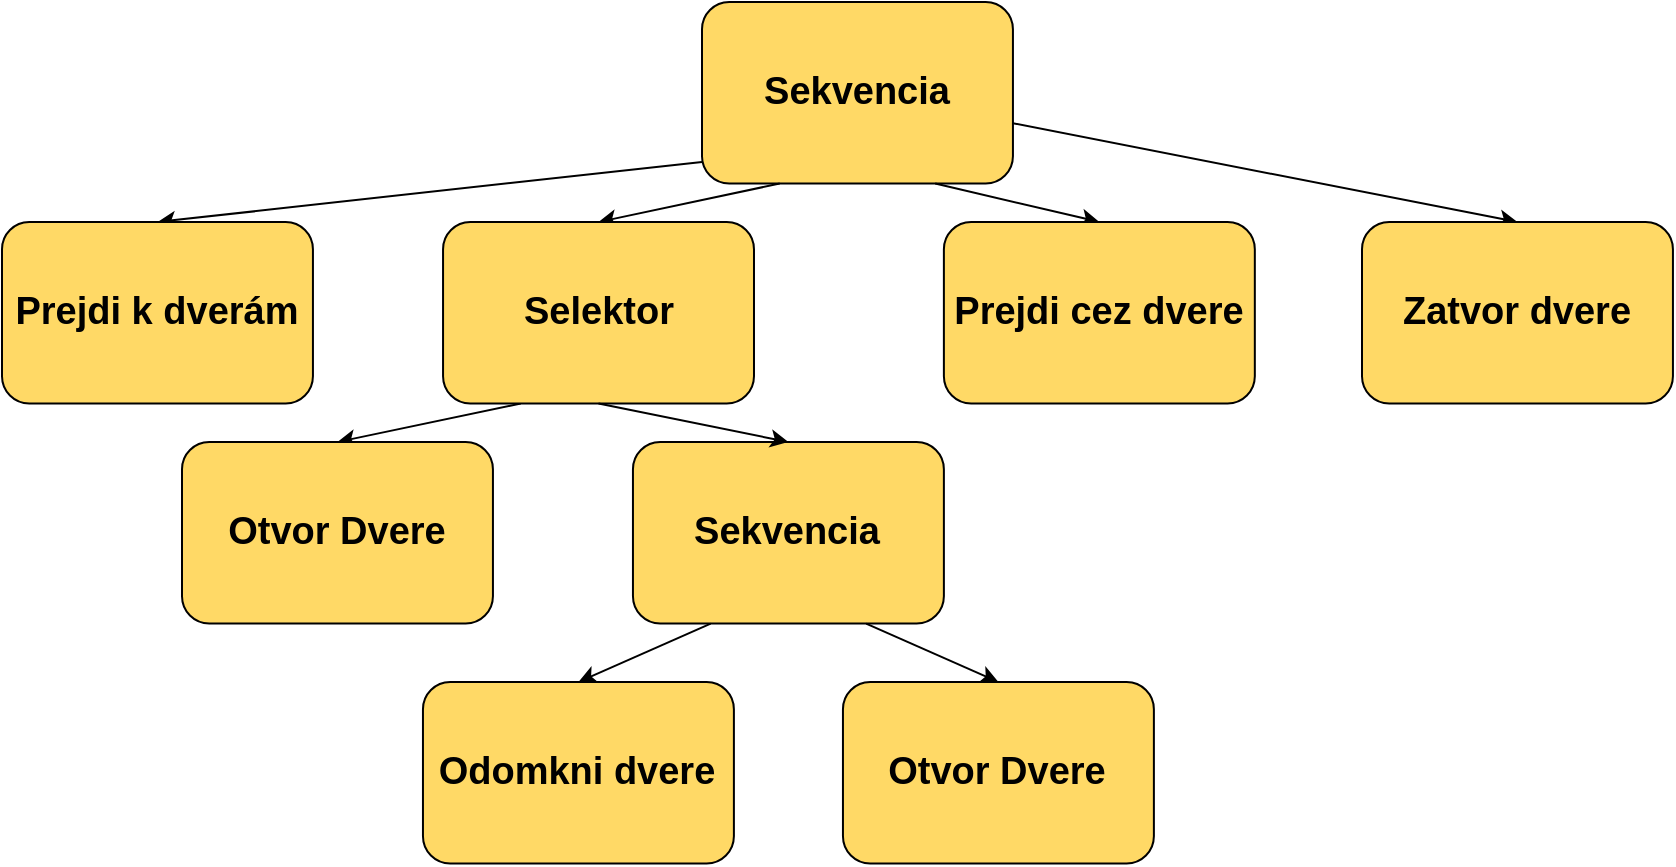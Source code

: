 <mxfile version="18.0.2" type="github">
  <diagram id="aNkTvLlGlRAXNMfGRCiO" name="Page-1">
    <mxGraphModel dx="1550" dy="867" grid="1" gridSize="10" guides="1" tooltips="1" connect="1" arrows="1" fold="1" page="1" pageScale="1" pageWidth="1169" pageHeight="827" math="0" shadow="0">
      <root>
        <mxCell id="0" />
        <mxCell id="1" parent="0" />
        <mxCell id="K40myK_4YShfCYtrGLyM-1" value="Sekvencia" style="rounded=1;whiteSpace=wrap;html=1;fillColor=#FFD966;fontSize=19;fontStyle=1" parent="1" vertex="1">
          <mxGeometry x="550.001" y="50" width="155.472" height="90.769" as="geometry" />
        </mxCell>
        <mxCell id="K40myK_4YShfCYtrGLyM-2" value="" style="endArrow=classic;html=1;rounded=0;entryX=0.5;entryY=0;entryDx=0;entryDy=0;fontSize=19;fontStyle=1;exitX=0;exitY=0.881;exitDx=0;exitDy=0;exitPerimeter=0;" parent="1" source="K40myK_4YShfCYtrGLyM-1" target="K40myK_4YShfCYtrGLyM-33" edge="1">
          <mxGeometry width="50" height="50" relative="1" as="geometry">
            <mxPoint x="557.709" y="141.539" as="sourcePoint" />
            <mxPoint x="117.206" y="217.18" as="targetPoint" />
          </mxGeometry>
        </mxCell>
        <mxCell id="K40myK_4YShfCYtrGLyM-9" value="" style="endArrow=classic;html=1;rounded=0;entryX=0.5;entryY=0;entryDx=0;entryDy=0;fontSize=19;fontStyle=1;exitX=0.25;exitY=1;exitDx=0;exitDy=0;" parent="1" source="K40myK_4YShfCYtrGLyM-1" target="K40myK_4YShfCYtrGLyM-34" edge="1">
          <mxGeometry width="50" height="50" relative="1" as="geometry">
            <mxPoint x="583.621" y="141.539" as="sourcePoint" />
            <mxPoint x="473.495" y="217.18" as="targetPoint" />
          </mxGeometry>
        </mxCell>
        <mxCell id="K40myK_4YShfCYtrGLyM-10" value="" style="endArrow=classic;html=1;rounded=0;exitX=0.25;exitY=1;exitDx=0;exitDy=0;fontSize=19;fontStyle=1;entryX=0.5;entryY=0;entryDx=0;entryDy=0;" parent="1" source="K40myK_4YShfCYtrGLyM-34" target="K40myK_4YShfCYtrGLyM-11" edge="1">
          <mxGeometry width="50" height="50" relative="1" as="geometry">
            <mxPoint x="292.2" y="250.769" as="sourcePoint" />
            <mxPoint x="227.42" y="326.411" as="targetPoint" />
          </mxGeometry>
        </mxCell>
        <mxCell id="K40myK_4YShfCYtrGLyM-11" value="Otvor Dvere" style="rounded=1;whiteSpace=wrap;html=1;fillColor=#FFD966;fontSize=19;fontStyle=1" parent="1" vertex="1">
          <mxGeometry x="290.002" y="270.001" width="155.472" height="90.769" as="geometry" />
        </mxCell>
        <mxCell id="K40myK_4YShfCYtrGLyM-22" value="" style="endArrow=classic;html=1;rounded=0;exitX=0.75;exitY=1;exitDx=0;exitDy=0;entryX=0.5;entryY=0;entryDx=0;entryDy=0;fontSize=19;fontStyle=1" parent="1" source="K40myK_4YShfCYtrGLyM-1" target="K40myK_4YShfCYtrGLyM-23" edge="1">
          <mxGeometry width="50" height="50" relative="1" as="geometry">
            <mxPoint x="667.835" y="141.539" as="sourcePoint" />
            <mxPoint x="777.961" y="217.18" as="targetPoint" />
          </mxGeometry>
        </mxCell>
        <mxCell id="K40myK_4YShfCYtrGLyM-23" value="Prejdi cez dvere" style="rounded=1;whiteSpace=wrap;html=1;fillColor=#FFD966;fontSize=19;fontStyle=1" parent="1" vertex="1">
          <mxGeometry x="670.945" y="160.0" width="155.472" height="90.769" as="geometry" />
        </mxCell>
        <mxCell id="K40myK_4YShfCYtrGLyM-30" value="" style="endArrow=classic;html=1;rounded=0;entryX=0.5;entryY=0;entryDx=0;entryDy=0;fontSize=19;fontStyle=1;" parent="1" source="K40myK_4YShfCYtrGLyM-1" target="K40myK_4YShfCYtrGLyM-31" edge="1">
          <mxGeometry width="50" height="50" relative="1" as="geometry">
            <mxPoint x="699.47" y="140.77" as="sourcePoint" />
            <mxPoint x="991.734" y="217.18" as="targetPoint" />
          </mxGeometry>
        </mxCell>
        <mxCell id="K40myK_4YShfCYtrGLyM-31" value="Zatvor dvere" style="rounded=1;whiteSpace=wrap;html=1;fillColor=#FFD966;fontSize=19;fontStyle=1" parent="1" vertex="1">
          <mxGeometry x="879.998" y="160.0" width="155.472" height="90.769" as="geometry" />
        </mxCell>
        <mxCell id="K40myK_4YShfCYtrGLyM-33" value="Prejdi k dverám" style="rounded=1;whiteSpace=wrap;html=1;fillColor=#FFD966;fontSize=19;fontStyle=1" parent="1" vertex="1">
          <mxGeometry x="200" y="160.0" width="155.472" height="90.769" as="geometry" />
        </mxCell>
        <mxCell id="K40myK_4YShfCYtrGLyM-34" value="Selektor" style="rounded=1;whiteSpace=wrap;html=1;fillColor=#FFD966;fontSize=19;fontStyle=1" parent="1" vertex="1">
          <mxGeometry x="420.525" y="160.0" width="155.472" height="90.769" as="geometry" />
        </mxCell>
        <mxCell id="uoEGe0RYIfgAORV3CEd8-1" value="Sekvencia" style="rounded=1;whiteSpace=wrap;html=1;fillColor=#FFD966;fontSize=19;fontStyle=1" parent="1" vertex="1">
          <mxGeometry x="515.475" y="270.001" width="155.472" height="90.769" as="geometry" />
        </mxCell>
        <mxCell id="uoEGe0RYIfgAORV3CEd8-2" value="" style="endArrow=classic;html=1;rounded=0;entryX=0.5;entryY=0;entryDx=0;entryDy=0;exitX=0.5;exitY=1;exitDx=0;exitDy=0;fontSize=19;fontStyle=1" parent="1" source="K40myK_4YShfCYtrGLyM-34" target="uoEGe0RYIfgAORV3CEd8-1" edge="1">
          <mxGeometry width="50" height="50" relative="1" as="geometry">
            <mxPoint x="415.281" y="250.769" as="sourcePoint" />
            <mxPoint x="480.061" y="326.411" as="targetPoint" />
          </mxGeometry>
        </mxCell>
        <mxCell id="K40myK_4YShfCYtrGLyM-14" value="" style="endArrow=classic;html=1;rounded=0;entryX=0.5;entryY=0;entryDx=0;entryDy=0;exitX=0.25;exitY=1;exitDx=0;exitDy=0;fontSize=19;fontStyle=1" parent="1" source="uoEGe0RYIfgAORV3CEd8-1" target="K40myK_4YShfCYtrGLyM-15" edge="1">
          <mxGeometry width="50" height="50" relative="1" as="geometry">
            <mxPoint x="100.566" y="-214.102" as="sourcePoint" />
            <mxPoint x="35.786" y="-138.461" as="targetPoint" />
          </mxGeometry>
        </mxCell>
        <mxCell id="K40myK_4YShfCYtrGLyM-17" value="" style="endArrow=classic;html=1;rounded=0;entryX=0.5;entryY=0;entryDx=0;entryDy=0;exitX=0.75;exitY=1;exitDx=0;exitDy=0;fontSize=19;fontStyle=1" parent="1" source="uoEGe0RYIfgAORV3CEd8-1" target="K40myK_4YShfCYtrGLyM-16" edge="1">
          <mxGeometry width="50" height="50" relative="1" as="geometry">
            <mxPoint x="437.421" y="375.898" as="sourcePoint" />
            <mxPoint x="372.642" y="451.539" as="targetPoint" />
          </mxGeometry>
        </mxCell>
        <mxCell id="K40myK_4YShfCYtrGLyM-15" value="Odomkni dvere" style="rounded=1;whiteSpace=wrap;html=1;fillColor=#FFD966;fontSize=19;fontStyle=1" parent="1" vertex="1">
          <mxGeometry x="410.482" y="390.001" width="155.472" height="90.769" as="geometry" />
        </mxCell>
        <mxCell id="K40myK_4YShfCYtrGLyM-16" value="Otvor Dvere" style="rounded=1;whiteSpace=wrap;html=1;fillColor=#FFD966;fontSize=19;fontStyle=1" parent="1" vertex="1">
          <mxGeometry x="620.475" y="390.001" width="155.472" height="90.769" as="geometry" />
        </mxCell>
      </root>
    </mxGraphModel>
  </diagram>
</mxfile>
